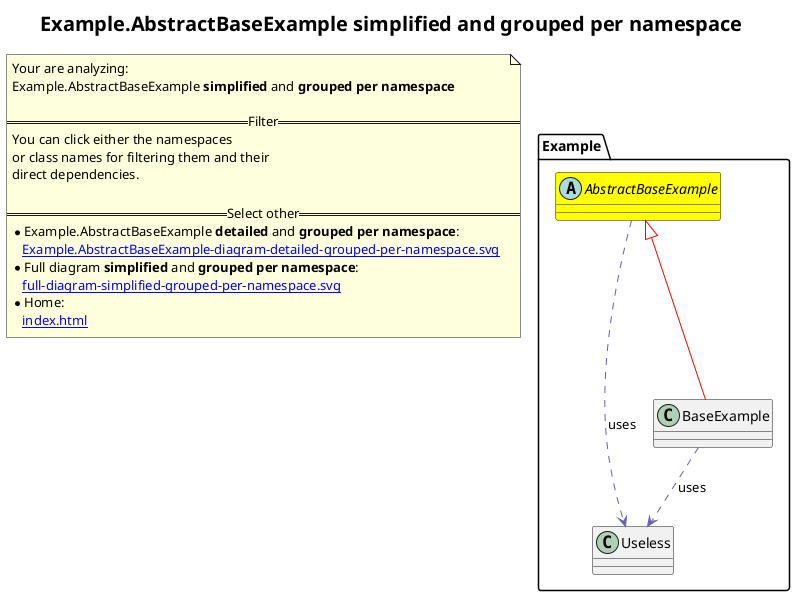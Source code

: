 @startuml
title <size:20>Example.AbstractBaseExample **simplified** and **grouped per namespace**</size>
note "Your are analyzing:\nExample.AbstractBaseExample **simplified** and **grouped per namespace**\n\n==Filter==\nYou can click either the namespaces \nor class names for filtering them and their\ndirect dependencies.\n\n==Select other==\n* Example.AbstractBaseExample **detailed** and **grouped per namespace**:\n   [[Example.AbstractBaseExample-diagram-detailed-grouped-per-namespace.svg]]\n* Full diagram **simplified** and **grouped per namespace**:\n   [[full-diagram-simplified-grouped-per-namespace.svg]]\n* Home:\n   [[index.html]]" as FloatingNote
namespace Example [[Example-diagram-simplified-grouped-per-namespace.svg]] {
abstract class Example.AbstractBaseExample [[Example.AbstractBaseExample-diagram-simplified-grouped-per-namespace.svg]] #yellow {
}
class Example.Useless [[Example.Useless-diagram-simplified-grouped-per-namespace.svg]]  {
}
class Example.BaseExample [[Example.BaseExample-diagram-simplified-grouped-per-namespace.svg]]  {
}
'Compared namespace Example [[Example-diagram-simplified-grouped-per-namespace.svg]] { with last element of }
' Closing all previous_sub_namespace_list namespace None because file analysis is finished.
' Closing namespace Example
}
 ' *************************************** 
 ' *************************************** 
 ' *************************************** 
' Class relations extracted from namespace:
' Example
Example.AbstractBaseExample .[#6060BB].> Example.Useless  : uses 
Example.AbstractBaseExample <|-[#red]- Example.BaseExample
Example.BaseExample .[#6060BB].> Example.Useless  : uses 
@enduml